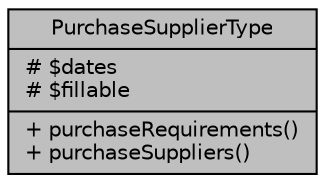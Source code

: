 digraph "PurchaseSupplierType"
{
 // LATEX_PDF_SIZE
  bgcolor="transparent";
  edge [fontname="Helvetica",fontsize="10",labelfontname="Helvetica",labelfontsize="10"];
  node [fontname="Helvetica",fontsize="10",shape=record];
  Node1 [label="{PurchaseSupplierType\n|# $dates\l# $fillable\l|+ purchaseRequirements()\l+ purchaseSuppliers()\l}",height=0.2,width=0.4,color="black", fillcolor="grey75", style="filled", fontcolor="black",tooltip="Datos de los tipos de proveedores."];
}
